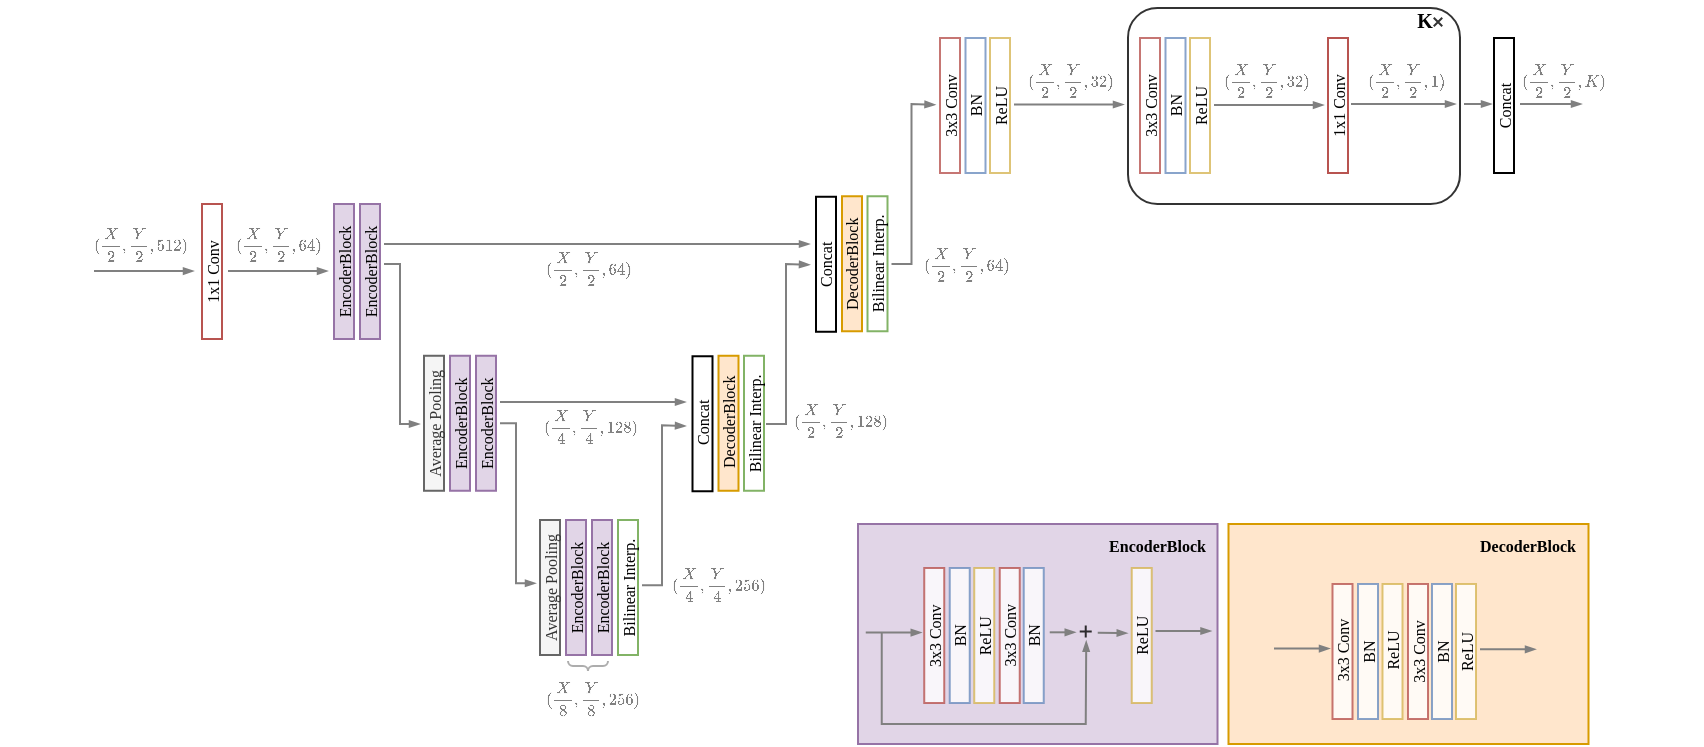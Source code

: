 <mxfile version="17.4.5" type="github">
  <diagram id="zg1TC7T453LkOp_7afNg" name="Page-1">
    <mxGraphModel dx="1876" dy="687" grid="1" gridSize="10" guides="1" tooltips="1" connect="1" arrows="1" fold="1" page="1" pageScale="1" pageWidth="827" pageHeight="1169" math="1" shadow="0">
      <root>
        <mxCell id="0" />
        <mxCell id="1" parent="0" />
        <mxCell id="D_RgTqgQx2bhCO_Y4uRc-146" value="&lt;b&gt;EncoderBlock&amp;nbsp;&amp;nbsp;&lt;/b&gt;" style="rounded=0;whiteSpace=wrap;html=1;fontFamily=Times New Roman;fontSize=8;fillColor=#e1d5e7;strokeColor=#9673a6;horizontal=1;verticalAlign=top;align=right;" vertex="1" parent="1">
          <mxGeometry x="390" y="270" width="179.75" height="110" as="geometry" />
        </mxCell>
        <mxCell id="D_RgTqgQx2bhCO_Y4uRc-138" value="" style="rounded=1;whiteSpace=wrap;html=1;shadow=0;glass=0;sketch=0;fontFamily=Times New Roman;fontSize=8;fontColor=#808080;strokeWidth=1;fillColor=none;gradientColor=none;opacity=80;" vertex="1" parent="1">
          <mxGeometry x="525" y="12" width="166" height="98" as="geometry" />
        </mxCell>
        <mxCell id="D_RgTqgQx2bhCO_Y4uRc-99" value="$$( \frac{X}{2} , \frac{Y}{2}, 64) $$" style="text;html=1;align=center;verticalAlign=middle;resizable=0;points=[];autosize=1;strokeColor=none;fillColor=none;fontSize=8;fontFamily=Times New Roman;fontColor=#808080;" vertex="1" parent="1">
          <mxGeometry x="30" y="120" width="140" height="20" as="geometry" />
        </mxCell>
        <mxCell id="D_RgTqgQx2bhCO_Y4uRc-98" value="$$( \frac{X}{2} , \frac{Y}{2}, 512) $$" style="text;html=1;align=center;verticalAlign=middle;resizable=0;points=[];autosize=1;strokeColor=none;fillColor=none;fontSize=8;fontFamily=Times New Roman;fontColor=#808080;" vertex="1" parent="1">
          <mxGeometry x="-39" y="120" width="140" height="20" as="geometry" />
        </mxCell>
        <mxCell id="D_RgTqgQx2bhCO_Y4uRc-6" value="1x1 Conv" style="rounded=0;whiteSpace=wrap;html=1;fontFamily=Times New Roman;fontSize=8;fillColor=none;strokeColor=#b85450;horizontal=0;" vertex="1" parent="1">
          <mxGeometry x="62" y="110" width="10" height="67.5" as="geometry" />
        </mxCell>
        <mxCell id="D_RgTqgQx2bhCO_Y4uRc-8" value="3x3 Conv" style="rounded=0;whiteSpace=wrap;html=1;fontFamily=Times New Roman;fontSize=8;fillColor=default;strokeColor=#b85450;horizontal=0;opacity=80;shadow=0;sketch=0;glass=0;" vertex="1" parent="1">
          <mxGeometry x="431" y="27" width="10" height="67.5" as="geometry" />
        </mxCell>
        <mxCell id="D_RgTqgQx2bhCO_Y4uRc-13" value="EncoderBlock" style="rounded=0;whiteSpace=wrap;html=1;fontFamily=Times New Roman;fontSize=8;fillColor=#e1d5e7;strokeColor=#9673a6;horizontal=0;" vertex="1" parent="1">
          <mxGeometry x="128" y="110" width="10" height="67.5" as="geometry" />
        </mxCell>
        <mxCell id="D_RgTqgQx2bhCO_Y4uRc-27" value="EncoderBlock" style="rounded=0;whiteSpace=wrap;html=1;fontFamily=Times New Roman;fontSize=8;fillColor=#e1d5e7;strokeColor=#9673a6;horizontal=0;" vertex="1" parent="1">
          <mxGeometry x="141" y="110" width="10" height="67.5" as="geometry" />
        </mxCell>
        <mxCell id="D_RgTqgQx2bhCO_Y4uRc-28" value="Average Pooling" style="rounded=0;whiteSpace=wrap;html=1;fontFamily=Times New Roman;fontSize=8;fillColor=#f5f5f5;strokeColor=#666666;horizontal=0;fontColor=#333333;" vertex="1" parent="1">
          <mxGeometry x="173" y="185.88" width="10" height="67.5" as="geometry" />
        </mxCell>
        <mxCell id="D_RgTqgQx2bhCO_Y4uRc-29" value="" style="endArrow=blockThin;html=1;rounded=0;fontFamily=Times New Roman;fontSize=8;fontColor=#808080;strokeColor=#808080;endFill=1;strokeWidth=1;endSize=3;startSize=4;" edge="1" parent="1">
          <mxGeometry width="50" height="50" relative="1" as="geometry">
            <mxPoint x="153" y="140" as="sourcePoint" />
            <mxPoint x="171" y="220" as="targetPoint" />
            <Array as="points">
              <mxPoint x="161" y="140" />
              <mxPoint x="161" y="220" />
            </Array>
          </mxGeometry>
        </mxCell>
        <mxCell id="D_RgTqgQx2bhCO_Y4uRc-50" value="" style="endArrow=blockThin;html=1;rounded=0;fontFamily=Times New Roman;fontSize=8;fontColor=#808080;strokeColor=#808080;endFill=1;strokeWidth=1;endSize=3;startSize=4;" edge="1" parent="1">
          <mxGeometry width="50" height="50" relative="1" as="geometry">
            <mxPoint x="393.87" y="324.3" as="sourcePoint" />
            <mxPoint x="421.87" y="324.3" as="targetPoint" />
          </mxGeometry>
        </mxCell>
        <mxCell id="D_RgTqgQx2bhCO_Y4uRc-61" value="" style="endArrow=blockThin;html=1;rounded=0;fontFamily=Times New Roman;fontSize=8;fontColor=#808080;strokeColor=#808080;endFill=1;strokeWidth=1;endSize=3;startSize=4;" edge="1" parent="1">
          <mxGeometry width="50" height="50" relative="1" as="geometry">
            <mxPoint x="75" y="143.55" as="sourcePoint" />
            <mxPoint x="125" y="143.55" as="targetPoint" />
          </mxGeometry>
        </mxCell>
        <mxCell id="D_RgTqgQx2bhCO_Y4uRc-62" value="EncoderBlock" style="rounded=0;whiteSpace=wrap;html=1;fontFamily=Times New Roman;fontSize=8;fillColor=#e1d5e7;strokeColor=#9673a6;horizontal=0;" vertex="1" parent="1">
          <mxGeometry x="186" y="185.88" width="10" height="67.5" as="geometry" />
        </mxCell>
        <mxCell id="D_RgTqgQx2bhCO_Y4uRc-63" value="EncoderBlock" style="rounded=0;whiteSpace=wrap;html=1;fontFamily=Times New Roman;fontSize=8;fillColor=#e1d5e7;strokeColor=#9673a6;horizontal=0;" vertex="1" parent="1">
          <mxGeometry x="199" y="185.88" width="10" height="67.5" as="geometry" />
        </mxCell>
        <mxCell id="D_RgTqgQx2bhCO_Y4uRc-64" value="Average Pooling" style="rounded=0;whiteSpace=wrap;html=1;fontFamily=Times New Roman;fontSize=8;fillColor=#f5f5f5;strokeColor=#666666;horizontal=0;fontColor=#333333;" vertex="1" parent="1">
          <mxGeometry x="231" y="268" width="10" height="67.5" as="geometry" />
        </mxCell>
        <mxCell id="D_RgTqgQx2bhCO_Y4uRc-70" value="" style="endArrow=blockThin;html=1;rounded=0;fontFamily=Times New Roman;fontSize=8;fontColor=#808080;strokeColor=#808080;endFill=1;strokeWidth=1;endSize=3;startSize=4;" edge="1" parent="1">
          <mxGeometry width="50" height="50" relative="1" as="geometry">
            <mxPoint x="211.0" y="219.63" as="sourcePoint" />
            <mxPoint x="229" y="299.63" as="targetPoint" />
            <Array as="points">
              <mxPoint x="219" y="219.63" />
              <mxPoint x="219" y="299.63" />
            </Array>
          </mxGeometry>
        </mxCell>
        <mxCell id="D_RgTqgQx2bhCO_Y4uRc-71" value="EncoderBlock" style="rounded=0;whiteSpace=wrap;html=1;fontFamily=Times New Roman;fontSize=8;fillColor=#e1d5e7;strokeColor=#9673a6;horizontal=0;" vertex="1" parent="1">
          <mxGeometry x="244" y="268" width="10" height="67.5" as="geometry" />
        </mxCell>
        <mxCell id="D_RgTqgQx2bhCO_Y4uRc-72" value="EncoderBlock" style="rounded=0;whiteSpace=wrap;html=1;fontFamily=Times New Roman;fontSize=8;fillColor=#e1d5e7;strokeColor=#9673a6;horizontal=0;" vertex="1" parent="1">
          <mxGeometry x="257" y="268" width="10" height="67.5" as="geometry" />
        </mxCell>
        <mxCell id="D_RgTqgQx2bhCO_Y4uRc-79" value="Bilinear Interp." style="rounded=0;whiteSpace=wrap;html=1;fontFamily=Times New Roman;fontSize=8;fillColor=none;strokeColor=#82b366;horizontal=0;" vertex="1" parent="1">
          <mxGeometry x="270" y="268" width="10" height="67.5" as="geometry" />
        </mxCell>
        <mxCell id="D_RgTqgQx2bhCO_Y4uRc-80" value="" style="endArrow=none;html=1;rounded=0;fontFamily=Times New Roman;fontSize=8;fontColor=#808080;strokeColor=#808080;endFill=0;strokeWidth=1;endSize=3;startSize=3;startArrow=blockThin;startFill=1;" edge="1" parent="1">
          <mxGeometry width="50" height="50" relative="1" as="geometry">
            <mxPoint x="304" y="221" as="sourcePoint" />
            <mxPoint x="282.0" y="300.63" as="targetPoint" />
            <Array as="points">
              <mxPoint x="292.0" y="220.63" />
              <mxPoint x="292.0" y="300.63" />
            </Array>
          </mxGeometry>
        </mxCell>
        <mxCell id="D_RgTqgQx2bhCO_Y4uRc-81" value="" style="endArrow=blockThin;html=1;rounded=0;fontFamily=Times New Roman;fontSize=8;fontColor=#808080;strokeColor=#808080;endFill=1;strokeWidth=1;endSize=3;startSize=4;" edge="1" parent="1">
          <mxGeometry width="50" height="50" relative="1" as="geometry">
            <mxPoint x="211" y="209" as="sourcePoint" />
            <mxPoint x="304" y="209" as="targetPoint" />
          </mxGeometry>
        </mxCell>
        <mxCell id="D_RgTqgQx2bhCO_Y4uRc-82" value="Concat" style="rounded=0;whiteSpace=wrap;html=1;fontFamily=Times New Roman;fontSize=8;horizontal=0;" vertex="1" parent="1">
          <mxGeometry x="307.25" y="186.13" width="10" height="67.5" as="geometry" />
        </mxCell>
        <mxCell id="D_RgTqgQx2bhCO_Y4uRc-83" value="DecoderBlock" style="rounded=0;whiteSpace=wrap;html=1;fontFamily=Times New Roman;fontSize=8;fillColor=#ffe6cc;strokeColor=#d79b00;horizontal=0;" vertex="1" parent="1">
          <mxGeometry x="320.25" y="185.88" width="10" height="67.5" as="geometry" />
        </mxCell>
        <mxCell id="D_RgTqgQx2bhCO_Y4uRc-100" value="" style="endArrow=blockThin;html=1;rounded=0;fontFamily=Times New Roman;fontSize=8;fontColor=#808080;strokeColor=#808080;endFill=1;strokeWidth=1;endSize=3;startSize=4;" edge="1" parent="1">
          <mxGeometry width="50" height="50" relative="1" as="geometry">
            <mxPoint x="8" y="143.55" as="sourcePoint" />
            <mxPoint x="58" y="143.55" as="targetPoint" />
          </mxGeometry>
        </mxCell>
        <mxCell id="D_RgTqgQx2bhCO_Y4uRc-101" value="$$( \frac{X}{4} , \frac{Y}{4}, 128) $$" style="text;html=1;align=center;verticalAlign=middle;resizable=0;points=[];autosize=1;strokeColor=none;fillColor=none;fontSize=8;fontFamily=Times New Roman;fontColor=#808080;" vertex="1" parent="1">
          <mxGeometry x="186" y="210.88" width="140" height="20" as="geometry" />
        </mxCell>
        <mxCell id="D_RgTqgQx2bhCO_Y4uRc-102" value="" style="endArrow=blockThin;html=1;rounded=0;fontFamily=Times New Roman;fontSize=8;fontColor=#808080;strokeColor=#808080;endFill=1;strokeWidth=1;endSize=3;startSize=4;" edge="1" parent="1">
          <mxGeometry width="50" height="50" relative="1" as="geometry">
            <mxPoint x="153" y="130" as="sourcePoint" />
            <mxPoint x="366" y="130" as="targetPoint" />
          </mxGeometry>
        </mxCell>
        <mxCell id="D_RgTqgQx2bhCO_Y4uRc-106" value="$$( \frac{X}{2} , \frac{Y}{2}, 64) $$" style="text;html=1;align=center;verticalAlign=middle;resizable=0;points=[];autosize=1;strokeColor=none;fillColor=none;fontSize=8;fontFamily=Times New Roman;fontColor=#808080;" vertex="1" parent="1">
          <mxGeometry x="185" y="132" width="140" height="20" as="geometry" />
        </mxCell>
        <mxCell id="D_RgTqgQx2bhCO_Y4uRc-109" value="$$( \frac{X}{8} , \frac{Y}{8}, 256) $$" style="text;html=1;align=center;verticalAlign=middle;resizable=0;points=[];autosize=1;strokeColor=none;fillColor=none;fontSize=8;fontFamily=Times New Roman;fontColor=#808080;" vertex="1" parent="1">
          <mxGeometry x="187" y="347" width="140" height="20" as="geometry" />
        </mxCell>
        <mxCell id="D_RgTqgQx2bhCO_Y4uRc-110" value="" style="verticalLabelPosition=bottom;shadow=0;dashed=0;align=center;html=1;verticalAlign=top;strokeWidth=1;shape=mxgraph.mockup.markup.curlyBrace;strokeColor=#999999;rounded=0;glass=0;sketch=0;fontFamily=Times New Roman;fontSize=8;fontColor=#808080;fillColor=none;gradientColor=none;opacity=80;rotation=-180;" vertex="1" parent="1">
          <mxGeometry x="245" y="336" width="20" height="10" as="geometry" />
        </mxCell>
        <mxCell id="D_RgTqgQx2bhCO_Y4uRc-111" value="Bilinear Interp." style="rounded=0;whiteSpace=wrap;html=1;fontFamily=Times New Roman;fontSize=8;fillColor=none;strokeColor=#82b366;horizontal=0;" vertex="1" parent="1">
          <mxGeometry x="333" y="185.88" width="10" height="67.5" as="geometry" />
        </mxCell>
        <mxCell id="D_RgTqgQx2bhCO_Y4uRc-112" value="" style="endArrow=none;html=1;rounded=0;fontFamily=Times New Roman;fontSize=8;fontColor=#808080;strokeColor=#808080;endFill=0;strokeWidth=1;endSize=3;startSize=3;startArrow=blockThin;startFill=1;" edge="1" parent="1">
          <mxGeometry width="50" height="50" relative="1" as="geometry">
            <mxPoint x="366" y="140.37" as="sourcePoint" />
            <mxPoint x="344.0" y="220" as="targetPoint" />
            <Array as="points">
              <mxPoint x="354.0" y="140" />
              <mxPoint x="354.0" y="220" />
            </Array>
          </mxGeometry>
        </mxCell>
        <mxCell id="D_RgTqgQx2bhCO_Y4uRc-113" value="Concat" style="rounded=0;whiteSpace=wrap;html=1;fontFamily=Times New Roman;fontSize=8;horizontal=0;" vertex="1" parent="1">
          <mxGeometry x="369" y="106.38" width="10" height="67.5" as="geometry" />
        </mxCell>
        <mxCell id="D_RgTqgQx2bhCO_Y4uRc-114" value="DecoderBlock" style="rounded=0;whiteSpace=wrap;html=1;fontFamily=Times New Roman;fontSize=8;fillColor=#ffe6cc;strokeColor=#d79b00;horizontal=0;" vertex="1" parent="1">
          <mxGeometry x="382" y="106.13" width="10" height="67.5" as="geometry" />
        </mxCell>
        <mxCell id="D_RgTqgQx2bhCO_Y4uRc-115" value="Bilinear Interp." style="rounded=0;whiteSpace=wrap;html=1;fontFamily=Times New Roman;fontSize=8;fillColor=none;strokeColor=#82b366;horizontal=0;" vertex="1" parent="1">
          <mxGeometry x="394.75" y="106.13" width="10" height="67.5" as="geometry" />
        </mxCell>
        <mxCell id="D_RgTqgQx2bhCO_Y4uRc-116" value="" style="endArrow=none;html=1;rounded=0;fontFamily=Times New Roman;fontSize=8;fontColor=#808080;strokeColor=#808080;endFill=0;strokeWidth=1;endSize=3;startSize=3;startArrow=blockThin;startFill=1;" edge="1" parent="1">
          <mxGeometry width="50" height="50" relative="1" as="geometry">
            <mxPoint x="428.75" y="60.37" as="sourcePoint" />
            <mxPoint x="406.75" y="140" as="targetPoint" />
            <Array as="points">
              <mxPoint x="416.75" y="60" />
              <mxPoint x="416.75" y="140" />
            </Array>
          </mxGeometry>
        </mxCell>
        <mxCell id="D_RgTqgQx2bhCO_Y4uRc-120" value="$$( \frac{X}{2} , \frac{Y}{2}, 128) $$" style="text;html=1;align=center;verticalAlign=middle;resizable=0;points=[];autosize=1;strokeColor=none;fillColor=none;fontSize=8;fontFamily=Times New Roman;fontColor=#808080;" vertex="1" parent="1">
          <mxGeometry x="310.75" y="207.63" width="140" height="20" as="geometry" />
        </mxCell>
        <mxCell id="D_RgTqgQx2bhCO_Y4uRc-122" value="$$( \frac{X}{4} , \frac{Y}{4}, 256) $$" style="text;html=1;align=center;verticalAlign=middle;resizable=0;points=[];autosize=1;strokeColor=none;fillColor=none;fontSize=8;fontFamily=Times New Roman;fontColor=#808080;" vertex="1" parent="1">
          <mxGeometry x="250" y="290" width="140" height="20" as="geometry" />
        </mxCell>
        <mxCell id="D_RgTqgQx2bhCO_Y4uRc-123" value="$$( \frac{X}{2} , \frac{Y}{2}, 64) $$" style="text;html=1;align=center;verticalAlign=middle;resizable=0;points=[];autosize=1;strokeColor=none;fillColor=none;fontSize=8;fontFamily=Times New Roman;fontColor=#808080;" vertex="1" parent="1">
          <mxGeometry x="374" y="129.88" width="140" height="20" as="geometry" />
        </mxCell>
        <mxCell id="D_RgTqgQx2bhCO_Y4uRc-125" value="BN" style="rounded=0;whiteSpace=wrap;html=1;fontFamily=Times New Roman;fontSize=8;fillColor=default;strokeColor=#6c8ebf;horizontal=0;opacity=80;shadow=0;sketch=0;glass=0;" vertex="1" parent="1">
          <mxGeometry x="443.75" y="27" width="10" height="67.5" as="geometry" />
        </mxCell>
        <mxCell id="D_RgTqgQx2bhCO_Y4uRc-126" value="ReLU" style="rounded=0;whiteSpace=wrap;html=1;fontFamily=Times New Roman;fontSize=8;fillColor=default;strokeColor=#d6b656;horizontal=0;opacity=80;shadow=0;sketch=0;glass=0;" vertex="1" parent="1">
          <mxGeometry x="456" y="27.0" width="10" height="67.5" as="geometry" />
        </mxCell>
        <mxCell id="D_RgTqgQx2bhCO_Y4uRc-127" value="$$( \frac{X}{2} , \frac{Y}{2}, 32) $$" style="text;html=1;align=center;verticalAlign=middle;resizable=0;points=[];autosize=1;strokeColor=none;fillColor=none;fontSize=8;fontFamily=Times New Roman;fontColor=#808080;" vertex="1" parent="1">
          <mxGeometry x="426" y="38" width="140" height="20" as="geometry" />
        </mxCell>
        <mxCell id="D_RgTqgQx2bhCO_Y4uRc-128" value="" style="endArrow=blockThin;html=1;rounded=0;fontFamily=Times New Roman;fontSize=8;fontColor=#808080;strokeColor=#808080;endFill=1;strokeWidth=1;endSize=3;startSize=4;" edge="1" parent="1">
          <mxGeometry width="50" height="50" relative="1" as="geometry">
            <mxPoint x="468" y="60.25" as="sourcePoint" />
            <mxPoint x="523" y="60.25" as="targetPoint" />
          </mxGeometry>
        </mxCell>
        <mxCell id="D_RgTqgQx2bhCO_Y4uRc-129" value="3x3 Conv" style="rounded=0;whiteSpace=wrap;html=1;fontFamily=Times New Roman;fontSize=8;fillColor=default;strokeColor=#b85450;horizontal=0;opacity=80;shadow=0;sketch=0;glass=0;" vertex="1" parent="1">
          <mxGeometry x="531" y="27" width="10" height="67.5" as="geometry" />
        </mxCell>
        <mxCell id="D_RgTqgQx2bhCO_Y4uRc-130" value="BN" style="rounded=0;whiteSpace=wrap;html=1;fontFamily=Times New Roman;fontSize=8;fillColor=default;strokeColor=#6c8ebf;horizontal=0;opacity=80;shadow=0;sketch=0;glass=0;" vertex="1" parent="1">
          <mxGeometry x="543.75" y="27" width="10" height="67.5" as="geometry" />
        </mxCell>
        <mxCell id="D_RgTqgQx2bhCO_Y4uRc-131" value="ReLU" style="rounded=0;whiteSpace=wrap;html=1;fontFamily=Times New Roman;fontSize=8;fillColor=default;strokeColor=#d6b656;horizontal=0;opacity=80;shadow=0;sketch=0;glass=0;" vertex="1" parent="1">
          <mxGeometry x="556" y="27" width="10" height="67.5" as="geometry" />
        </mxCell>
        <mxCell id="D_RgTqgQx2bhCO_Y4uRc-132" value="" style="endArrow=blockThin;html=1;rounded=0;fontFamily=Times New Roman;fontSize=8;fontColor=#808080;strokeColor=#808080;endFill=1;strokeWidth=1;endSize=3;startSize=4;" edge="1" parent="1">
          <mxGeometry width="50" height="50" relative="1" as="geometry">
            <mxPoint x="568" y="60.55" as="sourcePoint" />
            <mxPoint x="623" y="60.55" as="targetPoint" />
          </mxGeometry>
        </mxCell>
        <mxCell id="D_RgTqgQx2bhCO_Y4uRc-133" value="$$( \frac{X}{2} , \frac{Y}{2}, 32) $$" style="text;html=1;align=center;verticalAlign=middle;resizable=0;points=[];autosize=1;strokeColor=none;fillColor=none;fontSize=8;fontFamily=Times New Roman;fontColor=#808080;" vertex="1" parent="1">
          <mxGeometry x="524" y="38" width="140" height="20" as="geometry" />
        </mxCell>
        <mxCell id="D_RgTqgQx2bhCO_Y4uRc-134" value="1x1 Conv" style="rounded=0;whiteSpace=wrap;html=1;fontFamily=Times New Roman;fontSize=8;fillColor=none;strokeColor=#b85450;horizontal=0;" vertex="1" parent="1">
          <mxGeometry x="625" y="27" width="10" height="67.5" as="geometry" />
        </mxCell>
        <mxCell id="D_RgTqgQx2bhCO_Y4uRc-135" value="$$( \frac{X}{2} , \frac{Y}{2}, 1) $$" style="text;html=1;align=center;verticalAlign=middle;resizable=0;points=[];autosize=1;strokeColor=none;fillColor=none;fontSize=8;fontFamily=Times New Roman;fontColor=#808080;" vertex="1" parent="1">
          <mxGeometry x="599" y="38" width="130" height="20" as="geometry" />
        </mxCell>
        <mxCell id="D_RgTqgQx2bhCO_Y4uRc-136" value="" style="endArrow=blockThin;html=1;rounded=0;fontFamily=Times New Roman;fontSize=8;fontColor=#808080;strokeColor=#808080;endFill=1;strokeWidth=1;endSize=3;startSize=4;" edge="1" parent="1">
          <mxGeometry width="50" height="50" relative="1" as="geometry">
            <mxPoint x="636.5" y="60" as="sourcePoint" />
            <mxPoint x="689" y="60" as="targetPoint" />
          </mxGeometry>
        </mxCell>
        <mxCell id="D_RgTqgQx2bhCO_Y4uRc-137" value="Concat" style="rounded=0;whiteSpace=wrap;html=1;fontFamily=Times New Roman;fontSize=8;horizontal=0;" vertex="1" parent="1">
          <mxGeometry x="708" y="27" width="10" height="67.5" as="geometry" />
        </mxCell>
        <mxCell id="D_RgTqgQx2bhCO_Y4uRc-140" value="" style="shape=cross;whiteSpace=wrap;html=1;rounded=0;shadow=0;glass=0;sketch=0;fontFamily=Times New Roman;fontSize=8;fontColor=#808080;strokeWidth=1;fillColor=none;gradientColor=none;opacity=80;size=0;rotation=45;strokeColor=#000000;aspect=fixed;" vertex="1" parent="1">
          <mxGeometry x="677" y="16" width="6" height="6" as="geometry" />
        </mxCell>
        <mxCell id="D_RgTqgQx2bhCO_Y4uRc-141" value="K" style="text;html=1;align=center;verticalAlign=middle;resizable=0;points=[];autosize=1;strokeColor=none;fillColor=none;fontSize=10;fontFamily=Times New Roman;fontColor=#000000;fontStyle=1" vertex="1" parent="1">
          <mxGeometry x="663" y="8" width="20" height="20" as="geometry" />
        </mxCell>
        <mxCell id="D_RgTqgQx2bhCO_Y4uRc-143" value="" style="endArrow=blockThin;html=1;rounded=0;fontFamily=Times New Roman;fontSize=8;fontColor=#808080;strokeColor=#808080;endFill=1;strokeWidth=1;endSize=3;startSize=4;" edge="1" parent="1">
          <mxGeometry width="50" height="50" relative="1" as="geometry">
            <mxPoint x="721" y="60.03" as="sourcePoint" />
            <mxPoint x="752" y="60" as="targetPoint" />
          </mxGeometry>
        </mxCell>
        <mxCell id="D_RgTqgQx2bhCO_Y4uRc-144" value="$$( \frac{X}{2} , \frac{Y}{2}, K) $$" style="text;html=1;align=center;verticalAlign=middle;resizable=0;points=[];autosize=1;strokeColor=none;fillColor=none;fontSize=8;fontFamily=Times New Roman;fontColor=#808080;" vertex="1" parent="1">
          <mxGeometry x="672" y="38" width="140" height="20" as="geometry" />
        </mxCell>
        <mxCell id="D_RgTqgQx2bhCO_Y4uRc-145" value="" style="endArrow=blockThin;html=1;rounded=0;fontFamily=Times New Roman;fontSize=8;fontColor=#808080;strokeColor=#808080;endFill=1;strokeWidth=1;endSize=3;startSize=4;" edge="1" parent="1">
          <mxGeometry width="50" height="50" relative="1" as="geometry">
            <mxPoint x="693" y="60" as="sourcePoint" />
            <mxPoint x="707" y="60" as="targetPoint" />
          </mxGeometry>
        </mxCell>
        <mxCell id="D_RgTqgQx2bhCO_Y4uRc-147" value="3x3 Conv" style="rounded=0;whiteSpace=wrap;html=1;fontFamily=Times New Roman;fontSize=8;fillColor=default;strokeColor=#b85450;horizontal=0;opacity=80;shadow=0;sketch=0;glass=0;" vertex="1" parent="1">
          <mxGeometry x="423.12" y="292" width="10" height="67.5" as="geometry" />
        </mxCell>
        <mxCell id="D_RgTqgQx2bhCO_Y4uRc-148" value="BN" style="rounded=0;whiteSpace=wrap;html=1;fontFamily=Times New Roman;fontSize=8;fillColor=default;strokeColor=#6c8ebf;horizontal=0;opacity=80;shadow=0;sketch=0;glass=0;" vertex="1" parent="1">
          <mxGeometry x="435.87" y="292" width="10" height="67.5" as="geometry" />
        </mxCell>
        <mxCell id="D_RgTqgQx2bhCO_Y4uRc-149" value="ReLU" style="rounded=0;whiteSpace=wrap;html=1;fontFamily=Times New Roman;fontSize=8;fillColor=default;strokeColor=#d6b656;horizontal=0;opacity=80;shadow=0;sketch=0;glass=0;" vertex="1" parent="1">
          <mxGeometry x="448.12" y="292" width="10" height="67.5" as="geometry" />
        </mxCell>
        <mxCell id="D_RgTqgQx2bhCO_Y4uRc-150" value="" style="endArrow=blockThin;html=1;rounded=0;fontFamily=Times New Roman;fontSize=8;fontColor=#808080;strokeColor=#808080;endFill=1;strokeWidth=1;endSize=3;startSize=4;" edge="1" parent="1">
          <mxGeometry width="50" height="50" relative="1" as="geometry">
            <mxPoint x="401.87" y="324.37" as="sourcePoint" />
            <mxPoint x="504.12" y="328.37" as="targetPoint" />
            <Array as="points">
              <mxPoint x="401.87" y="370" />
              <mxPoint x="503.87" y="370" />
            </Array>
          </mxGeometry>
        </mxCell>
        <mxCell id="D_RgTqgQx2bhCO_Y4uRc-151" value="" style="endArrow=blockThin;html=1;rounded=0;fontFamily=Times New Roman;fontSize=8;fontColor=#808080;strokeColor=#808080;endFill=1;strokeWidth=1;endSize=3;startSize=4;" edge="1" parent="1">
          <mxGeometry width="50" height="50" relative="1" as="geometry">
            <mxPoint x="485.87" y="324.16" as="sourcePoint" />
            <mxPoint x="498.87" y="324.16" as="targetPoint" />
          </mxGeometry>
        </mxCell>
        <mxCell id="D_RgTqgQx2bhCO_Y4uRc-152" value="" style="shape=cross;whiteSpace=wrap;html=1;rounded=0;shadow=0;glass=0;sketch=0;fontFamily=Times New Roman;fontSize=8;fontColor=#808080;strokeWidth=1;fillColor=none;gradientColor=none;opacity=80;size=0;rotation=90;strokeColor=#000000;aspect=fixed;" vertex="1" parent="1">
          <mxGeometry x="500.87" y="320.75" width="6" height="6" as="geometry" />
        </mxCell>
        <mxCell id="D_RgTqgQx2bhCO_Y4uRc-153" value="" style="endArrow=blockThin;html=1;rounded=0;fontFamily=Times New Roman;fontSize=8;fontColor=#808080;strokeColor=#808080;endFill=1;strokeWidth=1;endSize=3;startSize=4;" edge="1" parent="1">
          <mxGeometry width="50" height="50" relative="1" as="geometry">
            <mxPoint x="509.87" y="324.37" as="sourcePoint" />
            <mxPoint x="524.87" y="324.57" as="targetPoint" />
          </mxGeometry>
        </mxCell>
        <mxCell id="D_RgTqgQx2bhCO_Y4uRc-154" value="3x3 Conv" style="rounded=0;whiteSpace=wrap;html=1;fontFamily=Times New Roman;fontSize=8;fillColor=default;strokeColor=#b85450;horizontal=0;opacity=80;shadow=0;sketch=0;glass=0;" vertex="1" parent="1">
          <mxGeometry x="460.87" y="292" width="10" height="67.5" as="geometry" />
        </mxCell>
        <mxCell id="D_RgTqgQx2bhCO_Y4uRc-156" value="BN" style="rounded=0;whiteSpace=wrap;html=1;fontFamily=Times New Roman;fontSize=8;fillColor=default;strokeColor=#6c8ebf;horizontal=0;opacity=80;shadow=0;sketch=0;glass=0;" vertex="1" parent="1">
          <mxGeometry x="472.87" y="292" width="10" height="67.5" as="geometry" />
        </mxCell>
        <mxCell id="D_RgTqgQx2bhCO_Y4uRc-158" value="ReLU" style="rounded=0;whiteSpace=wrap;html=1;fontFamily=Times New Roman;fontSize=8;fillColor=default;strokeColor=#d6b656;horizontal=0;opacity=80;shadow=0;sketch=0;glass=0;" vertex="1" parent="1">
          <mxGeometry x="526.87" y="292" width="10" height="67.5" as="geometry" />
        </mxCell>
        <mxCell id="D_RgTqgQx2bhCO_Y4uRc-159" value="DecoderBlock&amp;nbsp;&amp;nbsp;" style="rounded=0;whiteSpace=wrap;html=1;fontFamily=Times New Roman;fontSize=8;fillColor=#ffe6cc;strokeColor=#d79b00;horizontal=1;verticalAlign=top;align=right;fontStyle=1" vertex="1" parent="1">
          <mxGeometry x="575.25" y="270" width="180" height="110" as="geometry" />
        </mxCell>
        <mxCell id="D_RgTqgQx2bhCO_Y4uRc-160" value="" style="endArrow=blockThin;html=1;rounded=0;fontFamily=Times New Roman;fontSize=8;fontColor=#808080;strokeColor=#808080;endFill=1;strokeWidth=1;endSize=3;startSize=4;" edge="1" parent="1">
          <mxGeometry width="50" height="50" relative="1" as="geometry">
            <mxPoint x="598.0" y="332.3" as="sourcePoint" />
            <mxPoint x="626" y="332.3" as="targetPoint" />
          </mxGeometry>
        </mxCell>
        <mxCell id="D_RgTqgQx2bhCO_Y4uRc-161" value="3x3 Conv" style="rounded=0;whiteSpace=wrap;html=1;fontFamily=Times New Roman;fontSize=8;fillColor=default;strokeColor=#b85450;horizontal=0;opacity=80;shadow=0;sketch=0;glass=0;" vertex="1" parent="1">
          <mxGeometry x="627.25" y="300" width="10" height="67.5" as="geometry" />
        </mxCell>
        <mxCell id="D_RgTqgQx2bhCO_Y4uRc-162" value="BN" style="rounded=0;whiteSpace=wrap;html=1;fontFamily=Times New Roman;fontSize=8;fillColor=default;strokeColor=#6c8ebf;horizontal=0;opacity=80;shadow=0;sketch=0;glass=0;" vertex="1" parent="1">
          <mxGeometry x="640" y="300" width="10" height="67.5" as="geometry" />
        </mxCell>
        <mxCell id="D_RgTqgQx2bhCO_Y4uRc-163" value="ReLU" style="rounded=0;whiteSpace=wrap;html=1;fontFamily=Times New Roman;fontSize=8;fillColor=default;strokeColor=#d6b656;horizontal=0;opacity=80;shadow=0;sketch=0;glass=0;" vertex="1" parent="1">
          <mxGeometry x="652.25" y="300" width="10" height="67.5" as="geometry" />
        </mxCell>
        <mxCell id="D_RgTqgQx2bhCO_Y4uRc-164" value="3x3 Conv" style="rounded=0;whiteSpace=wrap;html=1;fontFamily=Times New Roman;fontSize=8;fillColor=default;strokeColor=#b85450;horizontal=0;opacity=80;shadow=0;sketch=0;glass=0;" vertex="1" parent="1">
          <mxGeometry x="665" y="300" width="10" height="67.5" as="geometry" />
        </mxCell>
        <mxCell id="D_RgTqgQx2bhCO_Y4uRc-165" value="BN" style="rounded=0;whiteSpace=wrap;html=1;fontFamily=Times New Roman;fontSize=8;fillColor=default;strokeColor=#6c8ebf;horizontal=0;opacity=80;shadow=0;sketch=0;glass=0;" vertex="1" parent="1">
          <mxGeometry x="677" y="300" width="10" height="67.5" as="geometry" />
        </mxCell>
        <mxCell id="D_RgTqgQx2bhCO_Y4uRc-166" value="ReLU" style="rounded=0;whiteSpace=wrap;html=1;fontFamily=Times New Roman;fontSize=8;fillColor=default;strokeColor=#d6b656;horizontal=0;opacity=80;shadow=0;sketch=0;glass=0;" vertex="1" parent="1">
          <mxGeometry x="689" y="300" width="10" height="67.5" as="geometry" />
        </mxCell>
        <mxCell id="D_RgTqgQx2bhCO_Y4uRc-167" value="" style="endArrow=blockThin;html=1;rounded=0;fontFamily=Times New Roman;fontSize=8;fontColor=#808080;strokeColor=#808080;endFill=1;strokeWidth=1;endSize=3;startSize=4;" edge="1" parent="1">
          <mxGeometry width="50" height="50" relative="1" as="geometry">
            <mxPoint x="701.0" y="332.66" as="sourcePoint" />
            <mxPoint x="729" y="332.66" as="targetPoint" />
          </mxGeometry>
        </mxCell>
        <mxCell id="D_RgTqgQx2bhCO_Y4uRc-168" value="" style="endArrow=blockThin;html=1;rounded=0;fontFamily=Times New Roman;fontSize=8;fontColor=#808080;strokeColor=#808080;endFill=1;strokeWidth=1;endSize=3;startSize=4;" edge="1" parent="1">
          <mxGeometry width="50" height="50" relative="1" as="geometry">
            <mxPoint x="538.75" y="323.53" as="sourcePoint" />
            <mxPoint x="566.75" y="323.53" as="targetPoint" />
          </mxGeometry>
        </mxCell>
      </root>
    </mxGraphModel>
  </diagram>
</mxfile>
